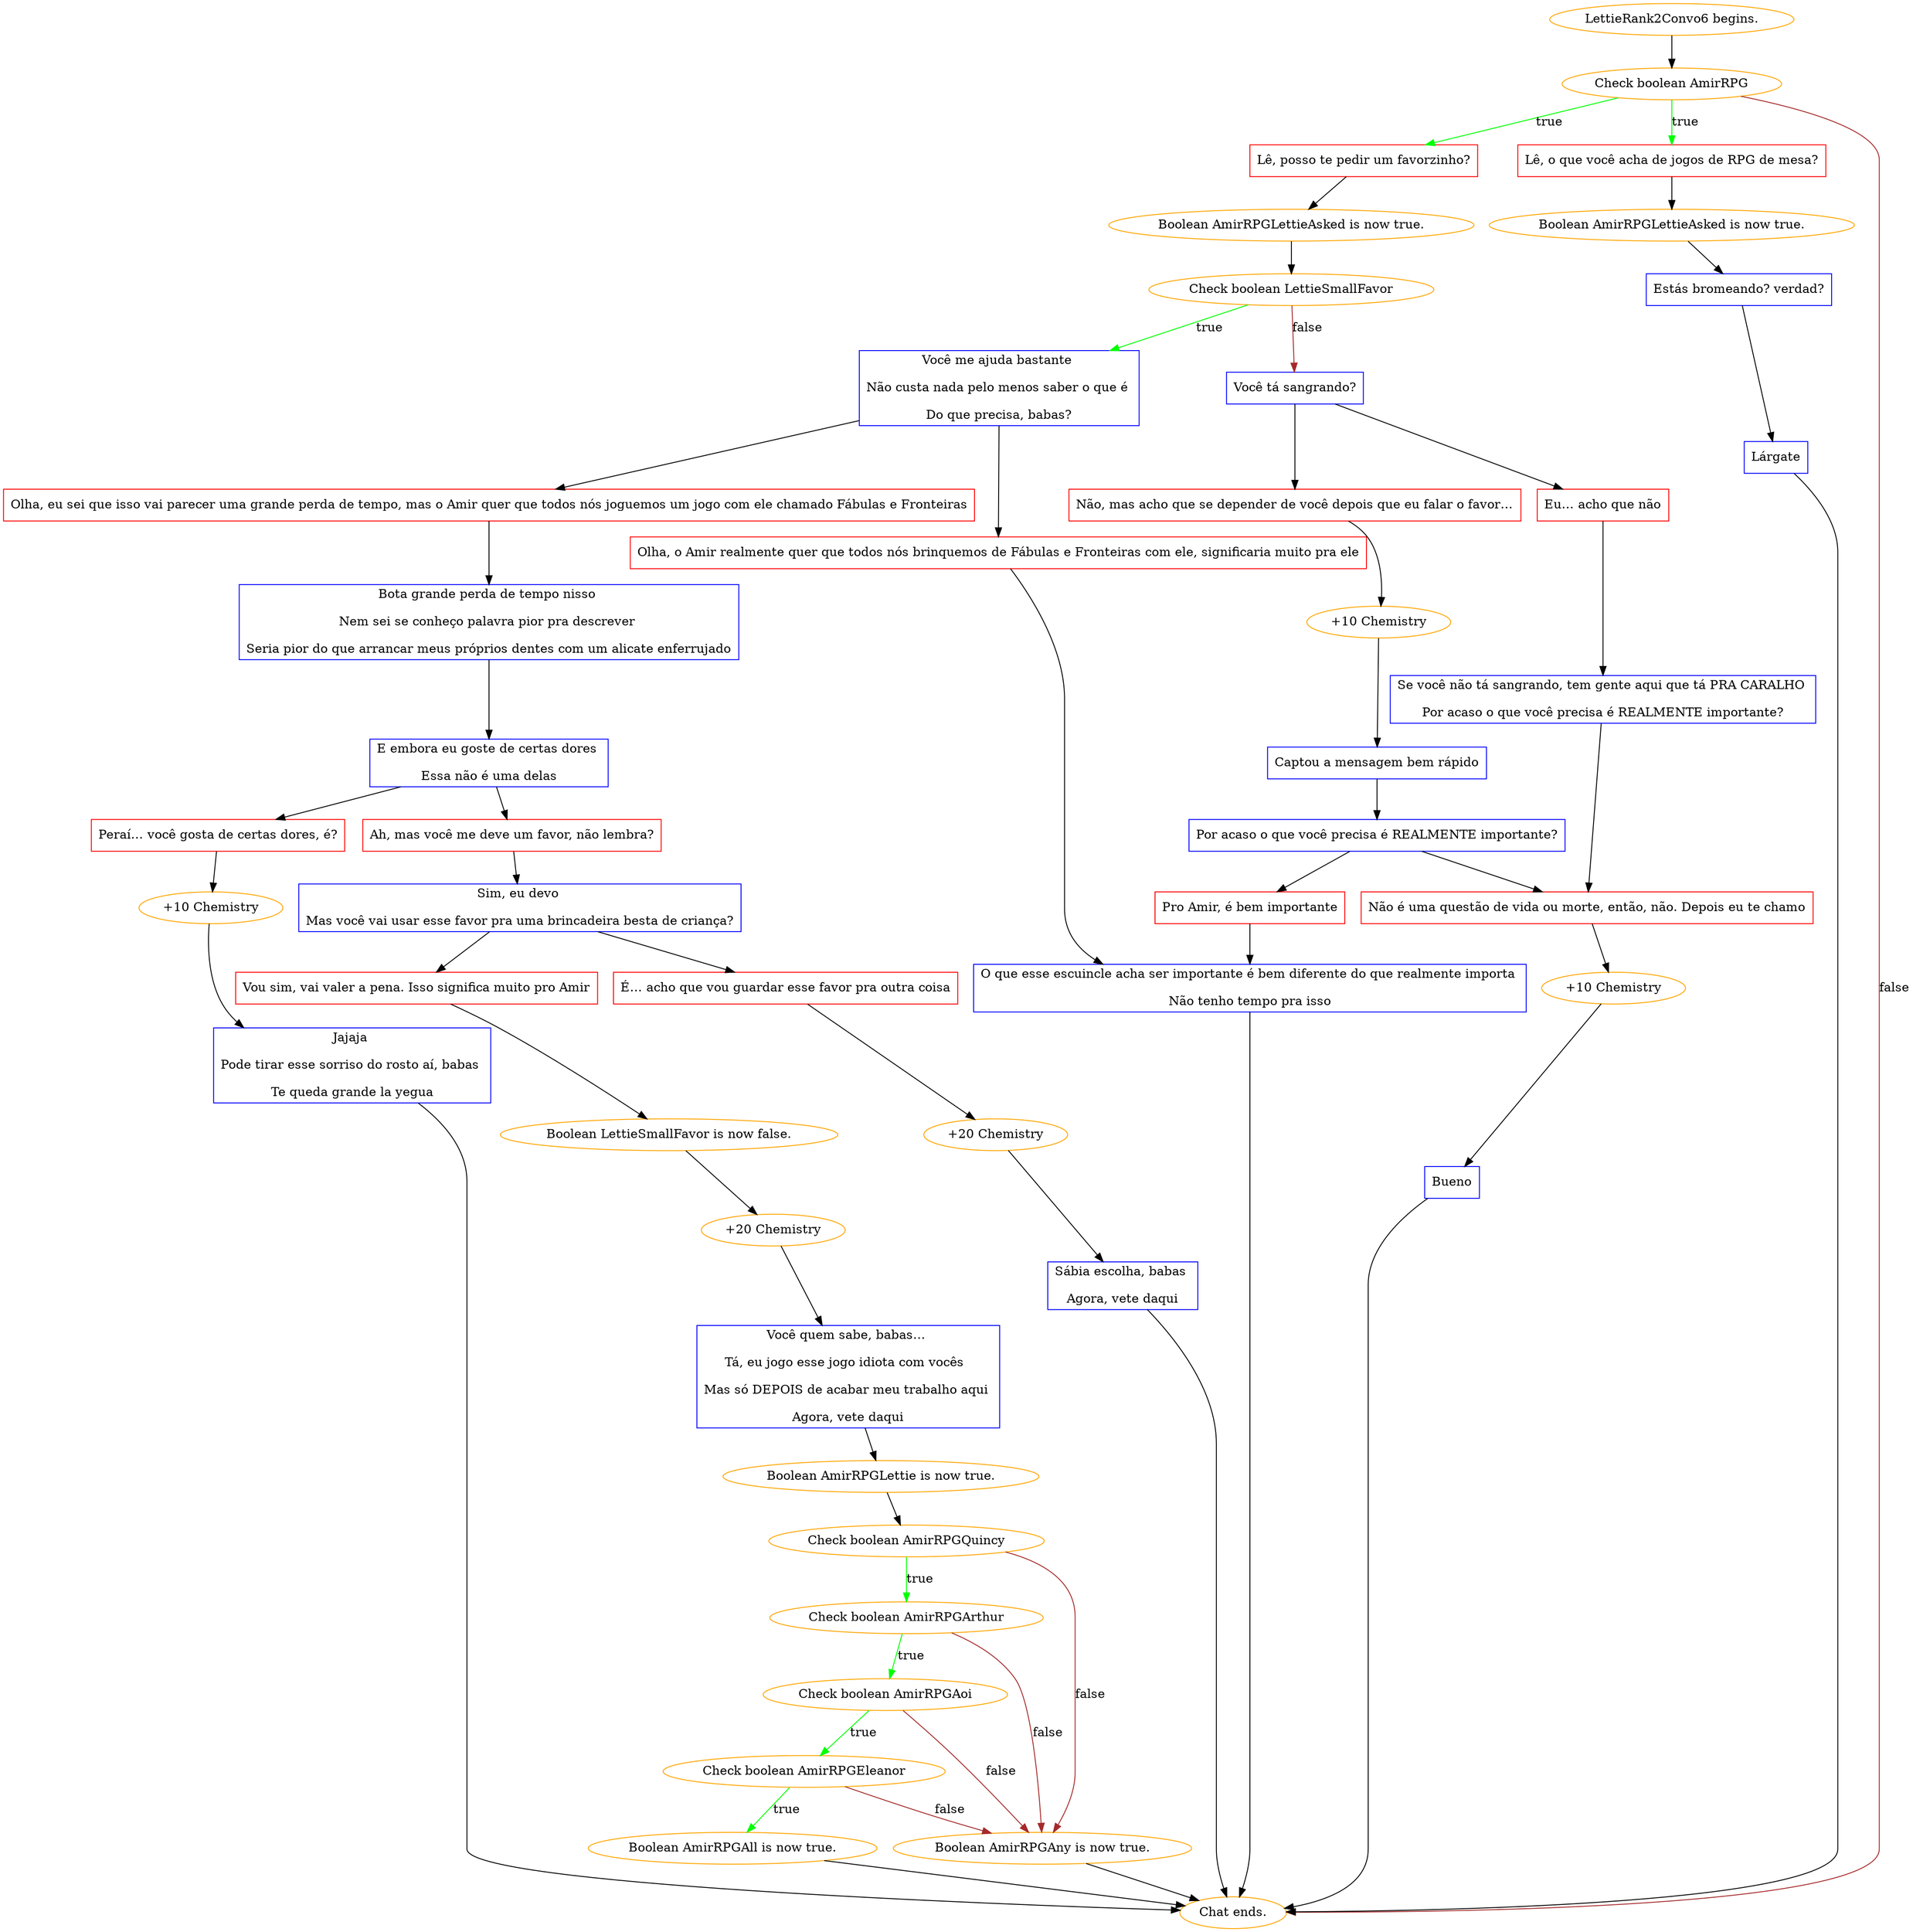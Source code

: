 digraph {
	"LettieRank2Convo6 begins." [color=orange];
		"LettieRank2Convo6 begins." -> j1196979813;
	j1196979813 [label="Check boolean AmirRPG",color=orange];
		j1196979813 -> j2557385687 [label=true,color=green];
		j1196979813 -> j1354029859 [label=true,color=green];
		j1196979813 -> "Chat ends." [label=false,color=brown];
	j2557385687 [label="Lê, posso te pedir um favorzinho?",shape=box,color=red];
		j2557385687 -> j1509902606;
	j1354029859 [label="Lê, o que você acha de jogos de RPG de mesa?",shape=box,color=red];
		j1354029859 -> j1120778993;
	"Chat ends." [color=orange];
	j1509902606 [label="Boolean AmirRPGLettieAsked is now true.",color=orange];
		j1509902606 -> j1776819313;
	j1120778993 [label="Boolean AmirRPGLettieAsked is now true.",color=orange];
		j1120778993 -> j1997643925;
	j1776819313 [label="Check boolean LettieSmallFavor",color=orange];
		j1776819313 -> j2332565442 [label=true,color=green];
		j1776819313 -> j3666088070 [label=false,color=brown];
	j1997643925 [label="Estás bromeando? verdad?",shape=box,color=blue];
		j1997643925 -> j4236534637;
	j2332565442 [label="Você me ajuda bastante 
Não custa nada pelo menos saber o que é 
Do que precisa, babas?",shape=box,color=blue];
		j2332565442 -> j1555967005;
		j2332565442 -> j3076157943;
	j3666088070 [label="Você tá sangrando?",shape=box,color=blue];
		j3666088070 -> j935399235;
		j3666088070 -> j2775072468;
	j4236534637 [label="Lárgate",shape=box,color=blue];
		j4236534637 -> "Chat ends.";
	j1555967005 [label="Olha, eu sei que isso vai parecer uma grande perda de tempo, mas o Amir quer que todos nós joguemos um jogo com ele chamado Fábulas e Fronteiras",shape=box,color=red];
		j1555967005 -> j4057309758;
	j3076157943 [label="Olha, o Amir realmente quer que todos nós brinquemos de Fábulas e Fronteiras com ele, significaria muito pra ele",shape=box,color=red];
		j3076157943 -> j2099607302;
	j935399235 [label="Não, mas acho que se depender de você depois que eu falar o favor…",shape=box,color=red];
		j935399235 -> j3963941176;
	j2775072468 [label="Eu… acho que não",shape=box,color=red];
		j2775072468 -> j1130089740;
	j4057309758 [label="Bota grande perda de tempo nisso 
Nem sei se conheço palavra pior pra descrever 
Seria pior do que arrancar meus próprios dentes com um alicate enferrujado",shape=box,color=blue];
		j4057309758 -> j1457588409;
	j2099607302 [label="O que esse escuincle acha ser importante é bem diferente do que realmente importa 
Não tenho tempo pra isso",shape=box,color=blue];
		j2099607302 -> "Chat ends.";
	j3963941176 [label="+10 Chemistry",color=orange];
		j3963941176 -> j1176883141;
	j1130089740 [label="Se você não tá sangrando, tem gente aqui que tá PRA CARALHO 
Por acaso o que você precisa é REALMENTE importante?",shape=box,color=blue];
		j1130089740 -> j316381227;
	j1457588409 [label="E embora eu goste de certas dores 
Essa não é uma delas",shape=box,color=blue];
		j1457588409 -> j1979973713;
		j1457588409 -> j3752235907;
	j1176883141 [label="Captou a mensagem bem rápido",shape=box,color=blue];
		j1176883141 -> j362247526;
	j316381227 [label="Não é uma questão de vida ou morte, então, não. Depois eu te chamo",shape=box,color=red];
		j316381227 -> j999874159;
	j1979973713 [label="Ah, mas você me deve um favor, não lembra?",shape=box,color=red];
		j1979973713 -> j4106269224;
	j3752235907 [label="Peraí… você gosta de certas dores, é?",shape=box,color=red];
		j3752235907 -> j99219075;
	j362247526 [label="Por acaso o que você precisa é REALMENTE importante?",shape=box,color=blue];
		j362247526 -> j2163832667;
		j362247526 -> j316381227;
	j999874159 [label="+10 Chemistry",color=orange];
		j999874159 -> j3748645904;
	j4106269224 [label="Sim, eu devo 
Mas você vai usar esse favor pra uma brincadeira besta de criança?",shape=box,color=blue];
		j4106269224 -> j602592417;
		j4106269224 -> j3942562521;
	j99219075 [label="+10 Chemistry",color=orange];
		j99219075 -> j2596941718;
	j2163832667 [label="Pro Amir, é bem importante",shape=box,color=red];
		j2163832667 -> j2099607302;
	j3748645904 [label="Bueno",shape=box,color=blue];
		j3748645904 -> "Chat ends.";
	j602592417 [label="Vou sim, vai valer a pena. Isso significa muito pro Amir",shape=box,color=red];
		j602592417 -> j2572804591;
	j3942562521 [label="É… acho que vou guardar esse favor pra outra coisa",shape=box,color=red];
		j3942562521 -> j1287713828;
	j2596941718 [label="Jajaja 
Pode tirar esse sorriso do rosto aí, babas 
Te queda grande la yegua",shape=box,color=blue];
		j2596941718 -> "Chat ends.";
	j2572804591 [label="Boolean LettieSmallFavor is now false.",color=orange];
		j2572804591 -> j3816390803;
	j1287713828 [label="+20 Chemistry",color=orange];
		j1287713828 -> j1279010659;
	j3816390803 [label="+20 Chemistry",color=orange];
		j3816390803 -> j2719720376;
	j1279010659 [label="Sábia escolha, babas 
Agora, vete daqui",shape=box,color=blue];
		j1279010659 -> "Chat ends.";
	j2719720376 [label="Você quem sabe, babas… 
Tá, eu jogo esse jogo idiota com vocês  
Mas só DEPOIS de acabar meu trabalho aqui 
Agora, vete daqui",shape=box,color=blue];
		j2719720376 -> j3298870984;
	j3298870984 [label="Boolean AmirRPGLettie is now true.",color=orange];
		j3298870984 -> j2274530056;
	j2274530056 [label="Check boolean AmirRPGQuincy",color=orange];
		j2274530056 -> j1722720495 [label=true,color=green];
		j2274530056 -> j1992773596 [label=false,color=brown];
	j1722720495 [label="Check boolean AmirRPGArthur",color=orange];
		j1722720495 -> j1055796625 [label=true,color=green];
		j1722720495 -> j1992773596 [label=false,color=brown];
	j1992773596 [label="Boolean AmirRPGAny is now true.",color=orange];
		j1992773596 -> "Chat ends.";
	j1055796625 [label="Check boolean AmirRPGAoi",color=orange];
		j1055796625 -> j2036451565 [label=true,color=green];
		j1055796625 -> j1992773596 [label=false,color=brown];
	j2036451565 [label="Check boolean AmirRPGEleanor",color=orange];
		j2036451565 -> j2677000302 [label=true,color=green];
		j2036451565 -> j1992773596 [label=false,color=brown];
	j2677000302 [label="Boolean AmirRPGAll is now true.",color=orange];
		j2677000302 -> "Chat ends.";
}